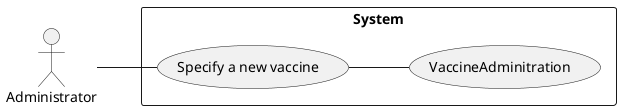 @startuml
'https://plantuml.com/use-case-diagram

left to right direction

rectangle System {
  usecase "Specify a new vaccine " as UC1
  usecase "VaccineAdminitration " as UC2

}

:Administrator: as Admin

Admin -- UC1
UC1 -- UC2

@enduml